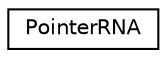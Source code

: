 digraph G
{
  edge [fontname="Helvetica",fontsize="10",labelfontname="Helvetica",labelfontsize="10"];
  node [fontname="Helvetica",fontsize="10",shape=record];
  rankdir=LR;
  Node1 [label="PointerRNA",height=0.2,width=0.4,color="black", fillcolor="white", style="filled",URL="$dd/d80/structPointerRNA.html"];
}
